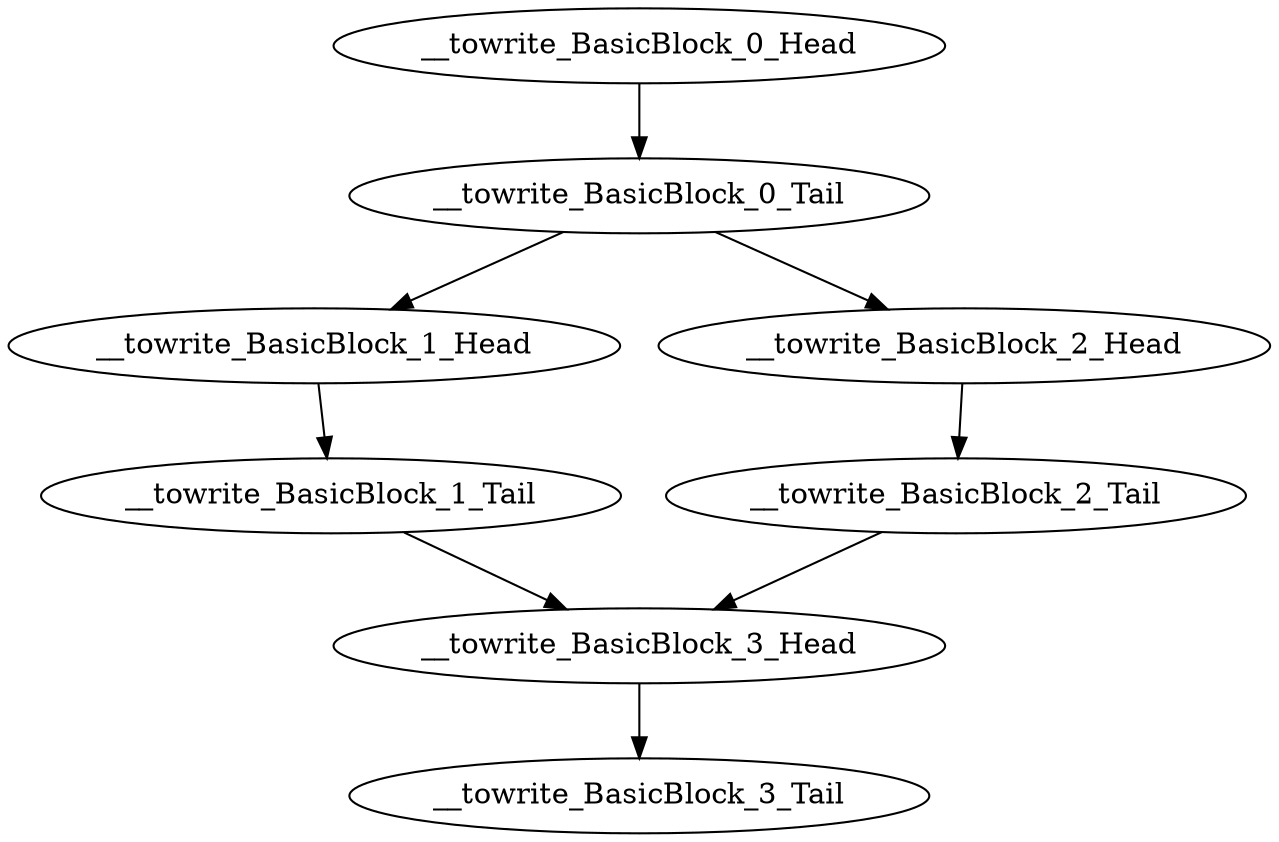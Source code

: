 digraph G {
    "__towrite_BasicBlock_1_Head" -> "__towrite_BasicBlock_1_Tail"
    "__towrite_BasicBlock_0_Head" -> "__towrite_BasicBlock_0_Tail"
    "__towrite_BasicBlock_2_Head" -> "__towrite_BasicBlock_2_Tail"
    "__towrite_BasicBlock_2_Tail" -> "__towrite_BasicBlock_3_Head"
    "__towrite_BasicBlock_0_Tail" -> "__towrite_BasicBlock_1_Head"
    "__towrite_BasicBlock_0_Tail" -> "__towrite_BasicBlock_2_Head"
    "__towrite_BasicBlock_3_Head" -> "__towrite_BasicBlock_3_Tail"
    "__towrite_BasicBlock_1_Tail" -> "__towrite_BasicBlock_3_Head"
}
